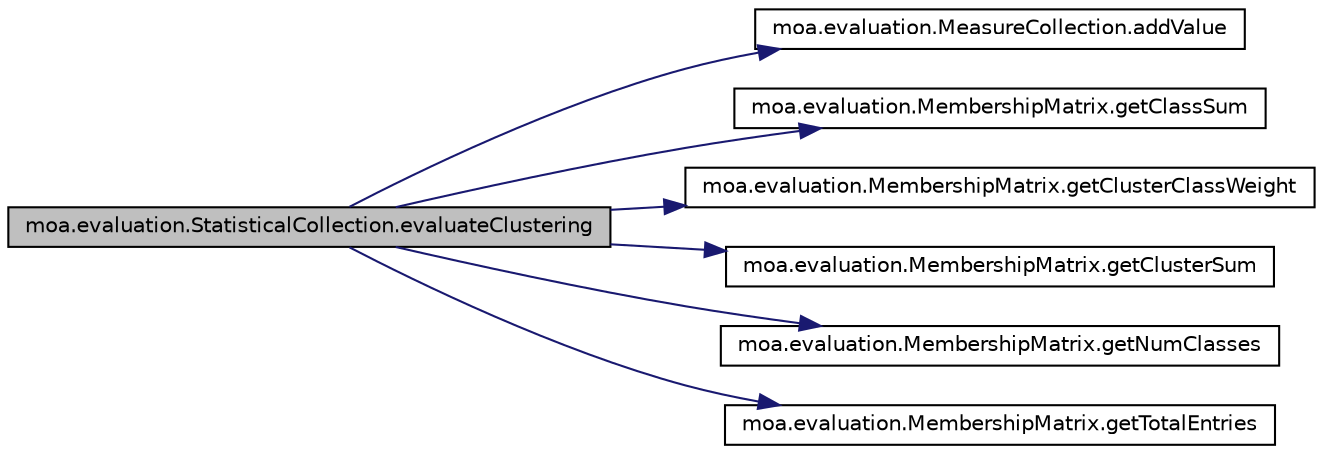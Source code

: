 digraph G
{
  edge [fontname="Helvetica",fontsize="10",labelfontname="Helvetica",labelfontsize="10"];
  node [fontname="Helvetica",fontsize="10",shape=record];
  rankdir=LR;
  Node1 [label="moa.evaluation.StatisticalCollection.evaluateClustering",height=0.2,width=0.4,color="black", fillcolor="grey75", style="filled" fontcolor="black"];
  Node1 -> Node2 [color="midnightblue",fontsize="10",style="solid",fontname="Helvetica"];
  Node2 [label="moa.evaluation.MeasureCollection.addValue",height=0.2,width=0.4,color="black", fillcolor="white", style="filled",URL="$classmoa_1_1evaluation_1_1MeasureCollection.html#a344a1c04e2e600092750c6676b9c9906"];
  Node1 -> Node3 [color="midnightblue",fontsize="10",style="solid",fontname="Helvetica"];
  Node3 [label="moa.evaluation.MembershipMatrix.getClassSum",height=0.2,width=0.4,color="black", fillcolor="white", style="filled",URL="$classmoa_1_1evaluation_1_1MembershipMatrix.html#a00a08bde6a1f137e6abfb05fcdebfc9d"];
  Node1 -> Node4 [color="midnightblue",fontsize="10",style="solid",fontname="Helvetica"];
  Node4 [label="moa.evaluation.MembershipMatrix.getClusterClassWeight",height=0.2,width=0.4,color="black", fillcolor="white", style="filled",URL="$classmoa_1_1evaluation_1_1MembershipMatrix.html#a61be292a6c5eb832840c837a6d660d16"];
  Node1 -> Node5 [color="midnightblue",fontsize="10",style="solid",fontname="Helvetica"];
  Node5 [label="moa.evaluation.MembershipMatrix.getClusterSum",height=0.2,width=0.4,color="black", fillcolor="white", style="filled",URL="$classmoa_1_1evaluation_1_1MembershipMatrix.html#a14818d896cf3a6e9b11e00ed0c5b5472"];
  Node1 -> Node6 [color="midnightblue",fontsize="10",style="solid",fontname="Helvetica"];
  Node6 [label="moa.evaluation.MembershipMatrix.getNumClasses",height=0.2,width=0.4,color="black", fillcolor="white", style="filled",URL="$classmoa_1_1evaluation_1_1MembershipMatrix.html#a1affa0a55570756783fac0aebc59466f"];
  Node1 -> Node7 [color="midnightblue",fontsize="10",style="solid",fontname="Helvetica"];
  Node7 [label="moa.evaluation.MembershipMatrix.getTotalEntries",height=0.2,width=0.4,color="black", fillcolor="white", style="filled",URL="$classmoa_1_1evaluation_1_1MembershipMatrix.html#a0d65d3db5e4bb4002509347986c0c7d7"];
}

